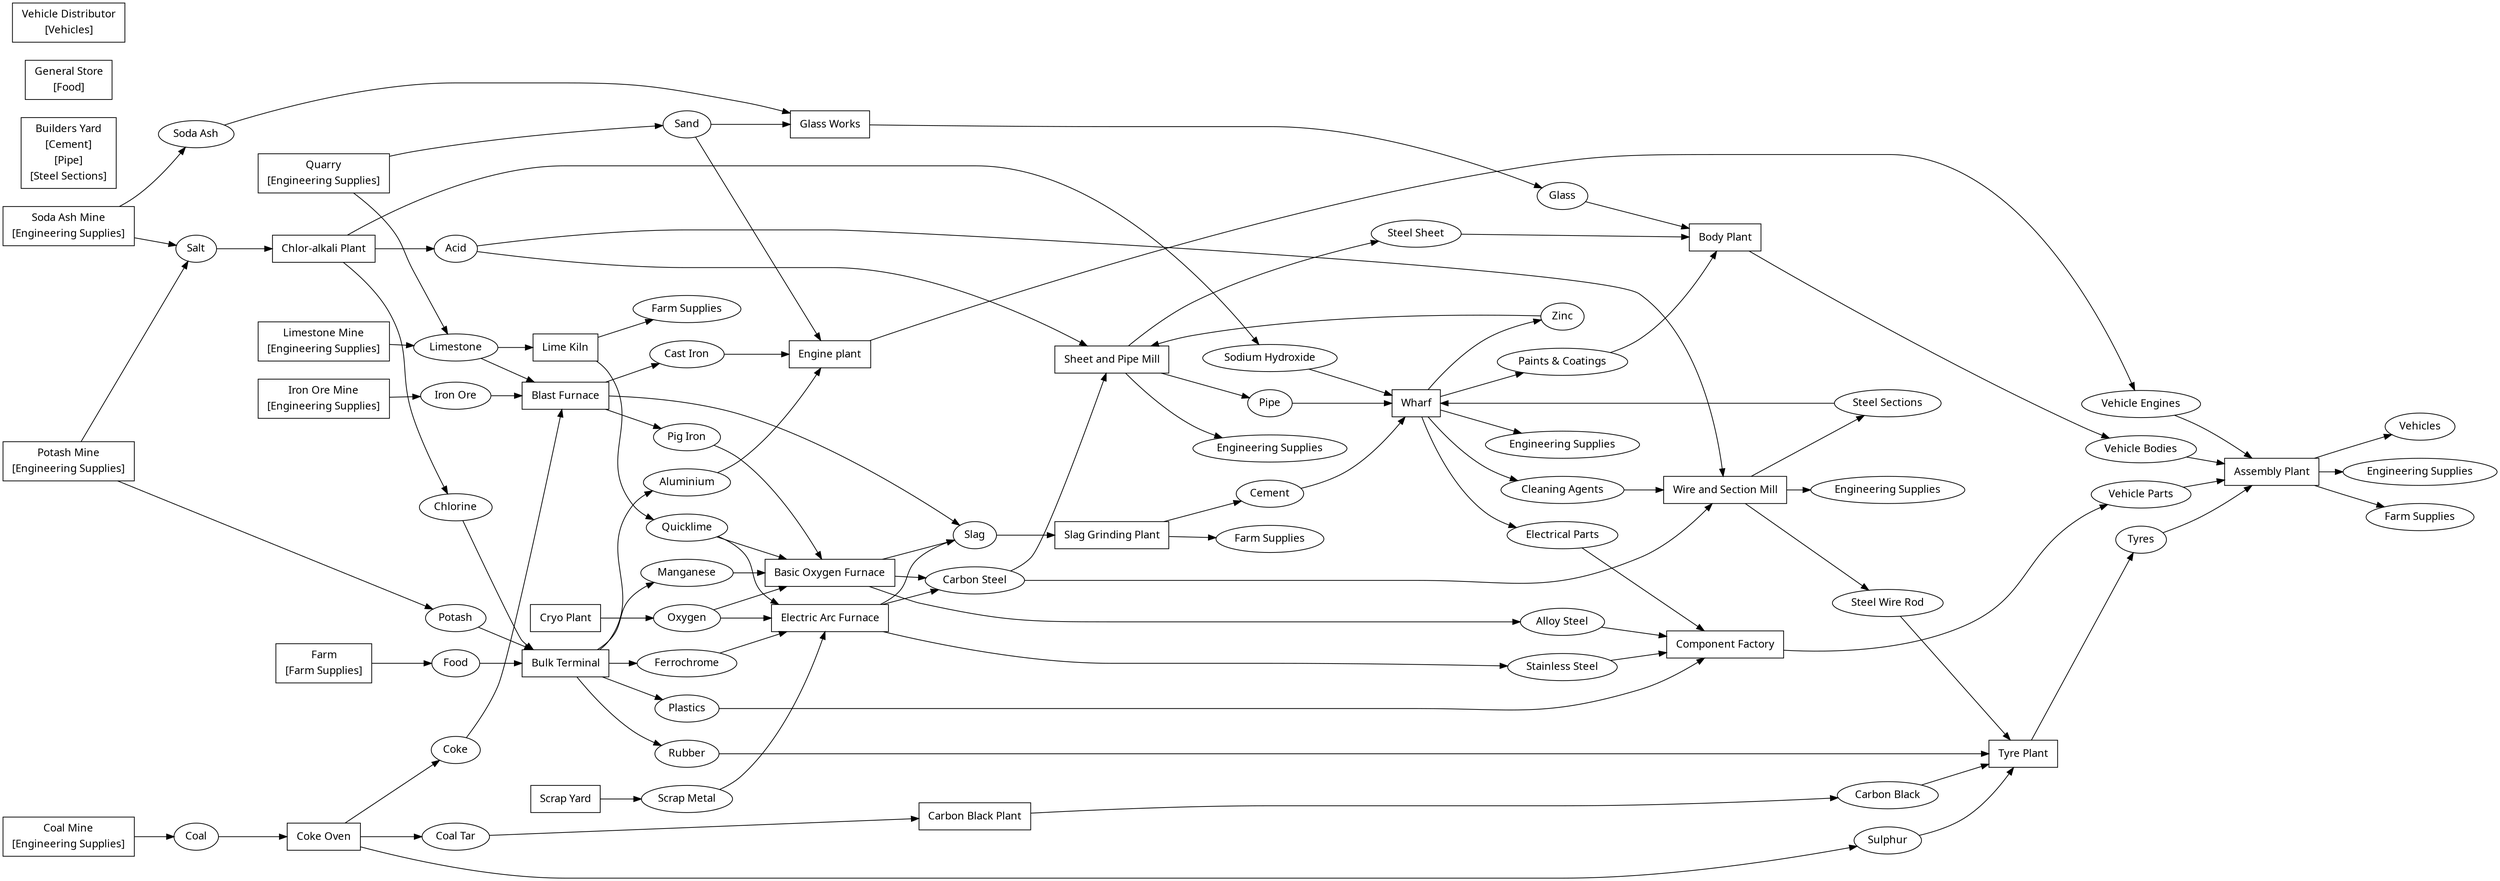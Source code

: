 digraph steeltown {
	graph [fname="docs/html/steeltown.dot",
		fontname="sans-serif",
		nodesep=0.33,
		rankdir=LR,
		ranksep=0.44,
		stylesheet="static/css/cargoflow_styles.css",
		tooltip=Steeltown
	];
	C_acid	[fontname="sans-serif",
		href="cargos.html#acid",
		id=acid,
		label=Acid,
		shape=ellipse,
		target=_top];
	I_sheet_and_pipe_mill	[fontname="sans-serif",
		href="industries.html#sheet_and_pipe_mill",
		id=sheet_and_pipe_mill,
		label=<
            <table border="0" cellborder="0">
                <tr><td>Sheet and Pipe Mill</td></tr>
                
                    
                    
                    
                
                    
                    
                    
                
                    
                    
                    
                
            </table>
        >,
		shape=box,
		target=_top,
		tooltip="Sheet and Pipe Mill"];
	C_acid -> I_sheet_and_pipe_mill	[tooltip="Acid -> Sheet and Pipe Mill",
		weight=3];
	I_wire_and_section_mill	[fontname="sans-serif",
		href="industries.html#wire_and_section_mill",
		id=wire_and_section_mill,
		label=<
            <table border="0" cellborder="0">
                <tr><td>Wire and Section Mill</td></tr>
                
                    
                    
                    
                
                    
                    
                    
                
                    
                    
                    
                
            </table>
        >,
		shape=box,
		target=_top,
		tooltip="Wire and Section Mill"];
	C_acid -> I_wire_and_section_mill	[tooltip="Acid -> Wire and Section Mill",
		weight=3];
	C_alloy_steel	[fontname="sans-serif",
		href="cargos.html#alloy_steel",
		id=alloy_steel,
		label="Alloy Steel",
		shape=ellipse,
		target=_top];
	I_component_factory	[fontname="sans-serif",
		href="industries.html#component_factory",
		id=component_factory,
		label=<
            <table border="0" cellborder="0">
                <tr><td>Component Factory</td></tr>
                
                    
                    
                    
                
                    
                    
                    
                
                    
                    
                    
                
                    
                    
                    
                
            </table>
        >,
		shape=box,
		target=_top,
		tooltip="Component Factory"];
	C_alloy_steel -> I_component_factory	[tooltip="Alloy Steel -> Component Factory",
		weight=4];
	C_aluminium	[fontname="sans-serif",
		href="cargos.html#aluminium",
		id=aluminium,
		label=Aluminium,
		shape=ellipse,
		target=_top];
	I_engine_plant	[fontname="sans-serif",
		href="industries.html#engine_plant",
		id=engine_plant,
		label=<
            <table border="0" cellborder="0">
                <tr><td>Engine plant</td></tr>
                
                    
                    
                    
                
                    
                    
                    
                
                    
                    
                    
                
            </table>
        >,
		shape=box,
		target=_top,
		tooltip="Engine plant"];
	C_aluminium -> I_engine_plant	[tooltip="Aluminium -> Engine plant",
		weight=3];
	C_carbon_black	[fontname="sans-serif",
		href="cargos.html#carbon_black",
		id=carbon_black,
		label="Carbon Black",
		shape=ellipse,
		target=_top];
	I_tyre_plant	[fontname="sans-serif",
		href="industries.html#tyre_plant",
		id=tyre_plant,
		label=<
            <table border="0" cellborder="0">
                <tr><td>Tyre Plant</td></tr>
                
                    
                    
                    
                
                    
                    
                    
                
                    
                    
                    
                
                    
                    
                    
                
            </table>
        >,
		shape=box,
		target=_top,
		tooltip="Tyre Plant"];
	C_carbon_black -> I_tyre_plant	[tooltip="Carbon Black -> Tyre Plant",
		weight=4];
	C_carbon_steel	[fontname="sans-serif",
		href="cargos.html#carbon_steel",
		id=carbon_steel,
		label="Carbon Steel",
		shape=ellipse,
		target=_top];
	C_carbon_steel -> I_sheet_and_pipe_mill	[tooltip="Carbon Steel -> Sheet and Pipe Mill",
		weight=3];
	C_carbon_steel -> I_wire_and_section_mill	[tooltip="Carbon Steel -> Wire and Section Mill",
		weight=3];
	C_cast_iron	[fontname="sans-serif",
		href="cargos.html#cast_iron",
		id=cast_iron,
		label="Cast Iron",
		shape=ellipse,
		target=_top];
	C_cast_iron -> I_engine_plant	[tooltip="Cast Iron -> Engine plant",
		weight=3];
	C_cement	[fontname="sans-serif",
		href="cargos.html#cement",
		id=cement,
		label=Cement,
		shape=ellipse,
		target=_top];
	I_wharf	[fontname="sans-serif",
		href="industries.html#wharf",
		id=wharf,
		label=<
            <table border="0" cellborder="0">
                <tr><td>Wharf</td></tr>
                
                    
                    
                    
                
                    
                    
                    
                
                    
                    
                    
                
                    
                    
                    
                
            </table>
        >,
		shape=box,
		target=_top,
		tooltip=Wharf];
	C_cement -> I_wharf	[tooltip="Cement -> Wharf",
		weight=4];
	C_chlorine	[fontname="sans-serif",
		href="cargos.html#chlorine",
		id=chlorine,
		label=Chlorine,
		shape=ellipse,
		target=_top];
	I_bulk_terminal	[fontname="sans-serif",
		href="industries.html#bulk_terminal",
		id=bulk_terminal,
		label=<
            <table border="0" cellborder="0">
                <tr><td>Bulk Terminal</td></tr>
                
                    
                    
                    
                
                    
                    
                    
                
                    
                    
                    
                
            </table>
        >,
		shape=box,
		target=_top,
		tooltip="Bulk Terminal"];
	C_chlorine -> I_bulk_terminal	[tooltip="Chlorine -> Bulk Terminal",
		weight=3];
	C_cleaning_agents	[fontname="sans-serif",
		href="cargos.html#cleaning_agents",
		id=cleaning_agents,
		label="Cleaning Agents",
		shape=ellipse,
		target=_top];
	C_cleaning_agents -> I_wire_and_section_mill	[tooltip="Cleaning Agents -> Wire and Section Mill",
		weight=3];
	C_coal	[fontname="sans-serif",
		href="cargos.html#coal",
		id=coal,
		label=Coal,
		shape=ellipse,
		target=_top];
	I_coke_oven	[fontname="sans-serif",
		href="industries.html#coke_oven",
		id=coke_oven,
		label=<
            <table border="0" cellborder="0">
                <tr><td>Coke Oven</td></tr>
                
                    
                    
                    
                
            </table>
        >,
		shape=box,
		target=_top,
		tooltip="Coke Oven"];
	C_coal -> I_coke_oven	[tooltip="Coal -> Coke Oven",
		weight=1];
	C_coal_tar	[fontname="sans-serif",
		href="cargos.html#coal_tar",
		id=coal_tar,
		label="Coal Tar",
		shape=ellipse,
		target=_top];
	I_carbon_black_plant	[fontname="sans-serif",
		href="industries.html#carbon_black_plant",
		id=carbon_black_plant,
		label=<
            <table border="0" cellborder="0">
                <tr><td>Carbon Black Plant</td></tr>
                
                    
                    
                    
                
            </table>
        >,
		shape=box,
		target=_top,
		tooltip="Carbon Black Plant"];
	C_coal_tar -> I_carbon_black_plant	[tooltip="Coal Tar -> Carbon Black Plant",
		weight=1];
	C_coke	[fontname="sans-serif",
		href="cargos.html#coke",
		id=coke,
		label=Coke,
		shape=ellipse,
		target=_top];
	I_blast_furnace	[fontname="sans-serif",
		href="industries.html#blast_furnace",
		id=blast_furnace,
		label=<
            <table border="0" cellborder="0">
                <tr><td>Blast Furnace</td></tr>
                
                    
                    
                    
                
                    
                    
                    
                
                    
                    
                    
                
            </table>
        >,
		shape=box,
		target=_top,
		tooltip="Blast Furnace"];
	C_coke -> I_blast_furnace	[tooltip="Coke -> Blast Furnace",
		weight=3];
	C_electrical_parts	[fontname="sans-serif",
		href="cargos.html#electrical_parts",
		id=electrical_parts,
		label="Electrical Parts",
		shape=ellipse,
		target=_top];
	C_electrical_parts -> I_component_factory	[tooltip="Electrical Parts -> Component Factory",
		weight=4];
	C_ferrochrome	[fontname="sans-serif",
		href="cargos.html#ferrochrome",
		id=ferrochrome,
		label=Ferrochrome,
		shape=ellipse,
		target=_top];
	I_electric_arc_furnace	[fontname="sans-serif",
		href="industries.html#electric_arc_furnace",
		id=electric_arc_furnace,
		label=<
            <table border="0" cellborder="0">
                <tr><td>Electric Arc Furnace</td></tr>
                
                    
                    
                    
                
                    
                    
                    
                
                    
                    
                    
                
                    
                    
                    
                
            </table>
        >,
		shape=box,
		target=_top,
		tooltip="Electric Arc Furnace"];
	C_ferrochrome -> I_electric_arc_furnace	[tooltip="Ferrochrome -> Electric Arc Furnace",
		weight=4];
	C_food	[fontname="sans-serif",
		href="cargos.html#food",
		id=food,
		label=Food,
		shape=ellipse,
		target=_top];
	C_food -> I_bulk_terminal	[tooltip="Food -> Bulk Terminal",
		weight=3];
	C_glass	[fontname="sans-serif",
		href="cargos.html#glass",
		id=glass,
		label=Glass,
		shape=ellipse,
		target=_top];
	I_body_plant	[fontname="sans-serif",
		href="industries.html#body_plant",
		id=body_plant,
		label=<
            <table border="0" cellborder="0">
                <tr><td>Body Plant</td></tr>
                
                    
                    
                    
                
                    
                    
                    
                
                    
                    
                    
                
            </table>
        >,
		shape=box,
		target=_top,
		tooltip="Body Plant"];
	C_glass -> I_body_plant	[tooltip="Glass -> Body Plant",
		weight=3];
	C_iron_ore	[fontname="sans-serif",
		href="cargos.html#iron_ore",
		id=iron_ore,
		label="Iron Ore",
		shape=ellipse,
		target=_top];
	C_iron_ore -> I_blast_furnace	[tooltip="Iron Ore -> Blast Furnace",
		weight=3];
	C_limestone	[fontname="sans-serif",
		href="cargos.html#limestone",
		id=limestone,
		label=Limestone,
		shape=ellipse,
		target=_top];
	C_limestone -> I_blast_furnace	[tooltip="Limestone -> Blast Furnace",
		weight=3];
	I_lime_kiln	[fontname="sans-serif",
		href="industries.html#lime_kiln",
		id=lime_kiln,
		label=<
            <table border="0" cellborder="0">
                <tr><td>Lime Kiln</td></tr>
                
                    
                    
                    
                
            </table>
        >,
		shape=box,
		target=_top,
		tooltip="Lime Kiln"];
	C_limestone -> I_lime_kiln	[tooltip="Limestone -> Lime Kiln",
		weight=1];
	C_manganese	[fontname="sans-serif",
		href="cargos.html#manganese",
		id=manganese,
		label=Manganese,
		shape=ellipse,
		target=_top];
	I_basic_oxygen_furnace	[fontname="sans-serif",
		href="industries.html#basic_oxygen_furnace",
		id=basic_oxygen_furnace,
		label=<
            <table border="0" cellborder="0">
                <tr><td>Basic Oxygen Furnace</td></tr>
                
                    
                    
                    
                
                    
                    
                    
                
                    
                    
                    
                
                    
                    
                    
                
            </table>
        >,
		shape=box,
		target=_top,
		tooltip="Basic Oxygen Furnace"];
	C_manganese -> I_basic_oxygen_furnace	[tooltip="Manganese -> Basic Oxygen Furnace",
		weight=4];
	C_oxygen	[fontname="sans-serif",
		href="cargos.html#oxygen",
		id=oxygen,
		label=Oxygen,
		shape=ellipse,
		target=_top];
	C_oxygen -> I_basic_oxygen_furnace	[tooltip="Oxygen -> Basic Oxygen Furnace",
		weight=4];
	C_oxygen -> I_electric_arc_furnace	[tooltip="Oxygen -> Electric Arc Furnace",
		weight=4];
	C_paints_and_coatings	[fontname="sans-serif",
		href="cargos.html#paints_and_coatings",
		id=paints_and_coatings,
		label="Paints &amp; Coatings",
		shape=ellipse,
		target=_top];
	C_paints_and_coatings -> I_body_plant	[tooltip="Paints &amp; Coatings -> Body Plant",
		weight=3];
	C_pig_iron	[fontname="sans-serif",
		href="cargos.html#pig_iron",
		id=pig_iron,
		label="Pig Iron",
		shape=ellipse,
		target=_top];
	C_pig_iron -> I_basic_oxygen_furnace	[tooltip="Pig Iron -> Basic Oxygen Furnace",
		weight=4];
	C_pipe	[fontname="sans-serif",
		href="cargos.html#pipe",
		id=pipe,
		label=Pipe,
		shape=ellipse,
		target=_top];
	C_pipe -> I_wharf	[tooltip="Pipe -> Wharf",
		weight=4];
	C_plastics	[fontname="sans-serif",
		href="cargos.html#plastics",
		id=plastics,
		label=Plastics,
		shape=ellipse,
		target=_top];
	C_plastics -> I_component_factory	[tooltip="Plastics -> Component Factory",
		weight=4];
	C_potash	[fontname="sans-serif",
		href="cargos.html#potash",
		id=potash,
		label=Potash,
		shape=ellipse,
		target=_top];
	C_potash -> I_bulk_terminal	[tooltip="Potash -> Bulk Terminal",
		weight=3];
	C_quicklime	[fontname="sans-serif",
		href="cargos.html#quicklime",
		id=quicklime,
		label=Quicklime,
		shape=ellipse,
		target=_top];
	C_quicklime -> I_basic_oxygen_furnace	[tooltip="Quicklime -> Basic Oxygen Furnace",
		weight=4];
	C_quicklime -> I_electric_arc_furnace	[tooltip="Quicklime -> Electric Arc Furnace",
		weight=4];
	C_rubber	[fontname="sans-serif",
		href="cargos.html#rubber",
		id=rubber,
		label=Rubber,
		shape=ellipse,
		target=_top];
	C_rubber -> I_tyre_plant	[tooltip="Rubber -> Tyre Plant",
		weight=4];
	C_salt	[fontname="sans-serif",
		href="cargos.html#salt",
		id=salt,
		label=Salt,
		shape=ellipse,
		target=_top];
	I_chlor_alkali_plant	[fontname="sans-serif",
		href="industries.html#chlor_alkali_plant",
		id=chlor_alkali_plant,
		label=<
            <table border="0" cellborder="0">
                <tr><td>Chlor-alkali Plant</td></tr>
                
                    
                    
                    
                
            </table>
        >,
		shape=box,
		target=_top,
		tooltip="Chlor-alkali Plant"];
	C_salt -> I_chlor_alkali_plant	[tooltip="Salt -> Chlor-alkali Plant",
		weight=1];
	C_sand	[fontname="sans-serif",
		href="cargos.html#sand",
		id=sand,
		label=Sand,
		shape=ellipse,
		target=_top];
	C_sand -> I_engine_plant	[tooltip="Sand -> Engine plant",
		weight=3];
	I_glass_works	[fontname="sans-serif",
		href="industries.html#glass_works",
		id=glass_works,
		label=<
            <table border="0" cellborder="0">
                <tr><td>Glass Works</td></tr>
                
                    
                    
                    
                
                    
                    
                    
                
            </table>
        >,
		shape=box,
		target=_top,
		tooltip="Glass Works"];
	C_sand -> I_glass_works	[tooltip="Sand -> Glass Works",
		weight=2];
	C_scrap_metal	[fontname="sans-serif",
		href="cargos.html#scrap_metal",
		id=scrap_metal,
		label="Scrap Metal",
		shape=ellipse,
		target=_top];
	C_scrap_metal -> I_electric_arc_furnace	[tooltip="Scrap Metal -> Electric Arc Furnace",
		weight=4];
	C_slag	[fontname="sans-serif",
		href="cargos.html#slag",
		id=slag,
		label=Slag,
		shape=ellipse,
		target=_top];
	I_slag_grinding_plant	[fontname="sans-serif",
		href="industries.html#slag_grinding_plant",
		id=slag_grinding_plant,
		label=<
            <table border="0" cellborder="0">
                <tr><td>Slag Grinding Plant</td></tr>
                
                    
                    
                    
                
            </table>
        >,
		shape=box,
		target=_top,
		tooltip="Slag Grinding Plant"];
	C_slag -> I_slag_grinding_plant	[tooltip="Slag -> Slag Grinding Plant",
		weight=1];
	C_soda_ash	[fontname="sans-serif",
		href="cargos.html#soda_ash",
		id=soda_ash,
		label="Soda Ash",
		shape=ellipse,
		target=_top];
	C_soda_ash -> I_glass_works	[tooltip="Soda Ash -> Glass Works",
		weight=2];
	C_lye	[fontname="sans-serif",
		href="cargos.html#lye",
		id=lye,
		label="Sodium Hydroxide",
		shape=ellipse,
		target=_top];
	C_lye -> I_wharf	[tooltip="Sodium Hydroxide -> Wharf",
		weight=4];
	C_stainless_steel	[fontname="sans-serif",
		href="cargos.html#stainless_steel",
		id=stainless_steel,
		label="Stainless Steel",
		shape=ellipse,
		target=_top];
	C_stainless_steel -> I_component_factory	[tooltip="Stainless Steel -> Component Factory",
		weight=4];
	C_steel_sections	[fontname="sans-serif",
		href="cargos.html#steel_sections",
		id=steel_sections,
		label="Steel Sections",
		shape=ellipse,
		target=_top];
	C_steel_sections -> I_wharf	[tooltip="Steel Sections -> Wharf",
		weight=4];
	C_steel_sheet	[fontname="sans-serif",
		href="cargos.html#steel_sheet",
		id=steel_sheet,
		label="Steel Sheet",
		shape=ellipse,
		target=_top];
	C_steel_sheet -> I_body_plant	[tooltip="Steel Sheet -> Body Plant",
		weight=3];
	C_steel_wire_rod	[fontname="sans-serif",
		href="cargos.html#steel_wire_rod",
		id=steel_wire_rod,
		label="Steel Wire Rod",
		shape=ellipse,
		target=_top];
	C_steel_wire_rod -> I_tyre_plant	[tooltip="Steel Wire Rod -> Tyre Plant",
		weight=4];
	C_sulphur	[fontname="sans-serif",
		href="cargos.html#sulphur",
		id=sulphur,
		label=Sulphur,
		shape=ellipse,
		target=_top];
	C_sulphur -> I_tyre_plant	[tooltip="Sulphur -> Tyre Plant",
		weight=4];
	C_tyres	[fontname="sans-serif",
		href="cargos.html#tyres",
		id=tyres,
		label=Tyres,
		shape=ellipse,
		target=_top];
	I_assembly_plant	[fontname="sans-serif",
		href="industries.html#assembly_plant",
		id=assembly_plant,
		label=<
            <table border="0" cellborder="0">
                <tr><td>Assembly Plant</td></tr>
                
                    
                    
                    
                
                    
                    
                    
                
                    
                    
                    
                
                    
                    
                    
                
            </table>
        >,
		shape=box,
		target=_top,
		tooltip="Assembly Plant"];
	C_tyres -> I_assembly_plant	[tooltip="Tyres -> Assembly Plant",
		weight=4];
	C_vehicle_bodies	[fontname="sans-serif",
		href="cargos.html#vehicle_bodies",
		id=vehicle_bodies,
		label="Vehicle Bodies",
		shape=ellipse,
		target=_top];
	C_vehicle_bodies -> I_assembly_plant	[tooltip="Vehicle Bodies -> Assembly Plant",
		weight=4];
	C_vehicle_engines	[fontname="sans-serif",
		href="cargos.html#vehicle_engines",
		id=vehicle_engines,
		label="Vehicle Engines",
		shape=ellipse,
		target=_top];
	C_vehicle_engines -> I_assembly_plant	[tooltip="Vehicle Engines -> Assembly Plant",
		weight=4];
	C_vehicle_parts	[fontname="sans-serif",
		href="cargos.html#vehicle_parts",
		id=vehicle_parts,
		label="Vehicle Parts",
		shape=ellipse,
		target=_top];
	C_vehicle_parts -> I_assembly_plant	[tooltip="Vehicle Parts -> Assembly Plant",
		weight=4];
	C_vehicles	[fontname="sans-serif",
		href="cargos.html#vehicles",
		id=vehicles,
		label=Vehicles,
		shape=ellipse,
		target=_top];
	C_zinc	[fontname="sans-serif",
		href="cargos.html#zinc",
		id=zinc,
		label=Zinc,
		shape=ellipse,
		target=_top];
	C_zinc -> I_sheet_and_pipe_mill	[tooltip="Zinc -> Sheet and Pipe Mill",
		weight=3];
	I_assembly_plant -> C_vehicles	[tooltip="Assembly Plant -> Vehicles",
		weight=3];
	C_engineering_supplies_assembly_plant	[fontname="sans-serif",
		href="cargos.html#engineering_supplies",
		id=engineering_supplies,
		label="Engineering Supplies",
		shape=ellipse,
		target=_top];
	I_assembly_plant -> C_engineering_supplies_assembly_plant	[tooltip="Assembly Plant -> Engineering Supplies",
		weight=3];
	C_farm_supplies_assembly_plant	[fontname="sans-serif",
		href="cargos.html#farm_supplies",
		id=farm_supplies,
		label="Farm Supplies",
		shape=ellipse,
		target=_top];
	I_assembly_plant -> C_farm_supplies_assembly_plant	[tooltip="Assembly Plant -> Farm Supplies",
		weight=3];
	I_basic_oxygen_furnace -> C_alloy_steel	[tooltip="Basic Oxygen Furnace -> Alloy Steel",
		weight=3];
	I_basic_oxygen_furnace -> C_carbon_steel	[tooltip="Basic Oxygen Furnace -> Carbon Steel",
		weight=3];
	I_basic_oxygen_furnace -> C_slag	[tooltip="Basic Oxygen Furnace -> Slag",
		weight=3];
	I_blast_furnace -> C_cast_iron	[tooltip="Blast Furnace -> Cast Iron",
		weight=3];
	I_blast_furnace -> C_pig_iron	[tooltip="Blast Furnace -> Pig Iron",
		weight=3];
	I_blast_furnace -> C_slag	[tooltip="Blast Furnace -> Slag",
		weight=3];
	I_body_plant -> C_vehicle_bodies	[tooltip="Body Plant -> Vehicle Bodies",
		weight=1];
	I_builders_yard	[fontname="sans-serif",
		href="industries.html#builders_yard",
		id=builders_yard,
		label=<
            <table border="0" cellborder="0">
                <tr><td>Builders Yard</td></tr>
                
                    
                    
                    
                        <tr><td>[Cement]</td></tr>
                    
                
                    
                    
                    
                        <tr><td>[Pipe]</td></tr>
                    
                
                    
                    
                    
                        <tr><td>[Steel Sections]</td></tr>
                    
                
            </table>
        >,
		shape=box,
		target=_top,
		tooltip="Builders Yard"];
	I_bulk_terminal -> C_aluminium	[tooltip="Bulk Terminal -> Aluminium",
		weight=5];
	I_bulk_terminal -> C_ferrochrome	[tooltip="Bulk Terminal -> Ferrochrome",
		weight=5];
	I_bulk_terminal -> C_manganese	[tooltip="Bulk Terminal -> Manganese",
		weight=5];
	I_bulk_terminal -> C_plastics	[tooltip="Bulk Terminal -> Plastics",
		weight=5];
	I_bulk_terminal -> C_rubber	[tooltip="Bulk Terminal -> Rubber",
		weight=5];
	I_carbon_black_plant -> C_carbon_black	[tooltip="Carbon Black Plant -> Carbon Black",
		weight=1];
	I_chlor_alkali_plant -> C_acid	[tooltip="Chlor-alkali Plant -> Acid",
		weight=3];
	I_chlor_alkali_plant -> C_chlorine	[tooltip="Chlor-alkali Plant -> Chlorine",
		weight=3];
	I_chlor_alkali_plant -> C_lye	[tooltip="Chlor-alkali Plant -> Sodium Hydroxide",
		weight=3];
	I_coal_mine	[fontname="sans-serif",
		href="industries.html#coal_mine",
		id=coal_mine,
		label=<
            <table border="0" cellborder="0">
                <tr><td>Coal Mine</td></tr>
                
                    
                        <tr><td>[Engineering Supplies]</td></tr>
                    
                    
                    
                
            </table>
        >,
		shape=box,
		target=_top,
		tooltip="Coal Mine"];
	I_coal_mine -> C_coal	[tooltip="Coal Mine -> Coal",
		weight=1];
	I_coke_oven -> C_coal_tar	[tooltip="Coke Oven -> Coal Tar",
		weight=3];
	I_coke_oven -> C_coke	[tooltip="Coke Oven -> Coke",
		weight=3];
	I_coke_oven -> C_sulphur	[tooltip="Coke Oven -> Sulphur",
		weight=3];
	I_component_factory -> C_vehicle_parts	[tooltip="Component Factory -> Vehicle Parts",
		weight=1];
	I_cryo_plant	[fontname="sans-serif",
		href="industries.html#cryo_plant",
		id=cryo_plant,
		label=<
            <table border="0" cellborder="0">
                <tr><td>Cryo Plant</td></tr>
                
            </table>
        >,
		shape=box,
		target=_top,
		tooltip="Cryo Plant"];
	I_cryo_plant -> C_oxygen	[tooltip="Cryo Plant -> Oxygen",
		weight=1];
	I_electric_arc_furnace -> C_carbon_steel	[tooltip="Electric Arc Furnace -> Carbon Steel",
		weight=3];
	I_electric_arc_furnace -> C_slag	[tooltip="Electric Arc Furnace -> Slag",
		weight=3];
	I_electric_arc_furnace -> C_stainless_steel	[tooltip="Electric Arc Furnace -> Stainless Steel",
		weight=3];
	I_engine_plant -> C_vehicle_engines	[tooltip="Engine plant -> Vehicle Engines",
		weight=1];
	I_farm	[fontname="sans-serif",
		href="industries.html#farm",
		id=farm,
		label=<
            <table border="0" cellborder="0">
                <tr><td>Farm</td></tr>
                
                    
                        <tr><td>[Farm Supplies]</td></tr>
                    
                    
                    
                
            </table>
        >,
		shape=box,
		target=_top,
		tooltip=Farm];
	I_farm -> C_food	[tooltip="Farm -> Food",
		weight=1];
	I_general_store	[fontname="sans-serif",
		href="industries.html#general_store",
		id=general_store,
		label=<
            <table border="0" cellborder="0">
                <tr><td>General Store</td></tr>
                
                    
                    
                    
                        <tr><td>[Food]</td></tr>
                    
                
            </table>
        >,
		shape=box,
		target=_top,
		tooltip="General Store"];
	I_glass_works -> C_glass	[tooltip="Glass Works -> Glass",
		weight=1];
	I_iron_ore_mine	[fontname="sans-serif",
		href="industries.html#iron_ore_mine",
		id=iron_ore_mine,
		label=<
            <table border="0" cellborder="0">
                <tr><td>Iron Ore Mine</td></tr>
                
                    
                        <tr><td>[Engineering Supplies]</td></tr>
                    
                    
                    
                
            </table>
        >,
		shape=box,
		target=_top,
		tooltip="Iron Ore Mine"];
	I_iron_ore_mine -> C_iron_ore	[tooltip="Iron Ore Mine -> Iron Ore",
		weight=1];
	I_lime_kiln -> C_quicklime	[tooltip="Lime Kiln -> Quicklime",
		weight=2];
	C_farm_supplies_lime_kiln	[fontname="sans-serif",
		href="cargos.html#farm_supplies",
		id=farm_supplies,
		label="Farm Supplies",
		shape=ellipse,
		target=_top];
	I_lime_kiln -> C_farm_supplies_lime_kiln	[tooltip="Lime Kiln -> Farm Supplies",
		weight=2];
	I_limestone_mine	[fontname="sans-serif",
		href="industries.html#limestone_mine",
		id=limestone_mine,
		label=<
            <table border="0" cellborder="0">
                <tr><td>Limestone Mine</td></tr>
                
                    
                        <tr><td>[Engineering Supplies]</td></tr>
                    
                    
                    
                
            </table>
        >,
		shape=box,
		target=_top,
		tooltip="Limestone Mine"];
	I_limestone_mine -> C_limestone	[tooltip="Limestone Mine -> Limestone",
		weight=1];
	I_potash_mine	[fontname="sans-serif",
		href="industries.html#potash_mine",
		id=potash_mine,
		label=<
            <table border="0" cellborder="0">
                <tr><td>Potash Mine</td></tr>
                
                    
                        <tr><td>[Engineering Supplies]</td></tr>
                    
                    
                    
                
            </table>
        >,
		shape=box,
		target=_top,
		tooltip="Potash Mine"];
	I_potash_mine -> C_potash	[tooltip="Potash Mine -> Potash",
		weight=2];
	I_potash_mine -> C_salt	[tooltip="Potash Mine -> Salt",
		weight=2];
	I_quarry	[fontname="sans-serif",
		href="industries.html#quarry",
		id=quarry,
		label=<
            <table border="0" cellborder="0">
                <tr><td>Quarry</td></tr>
                
                    
                        <tr><td>[Engineering Supplies]</td></tr>
                    
                    
                    
                
            </table>
        >,
		shape=box,
		target=_top,
		tooltip=Quarry];
	I_quarry -> C_limestone	[tooltip="Quarry -> Limestone",
		weight=2];
	I_quarry -> C_sand	[tooltip="Quarry -> Sand",
		weight=2];
	I_junk_yard	[fontname="sans-serif",
		href="industries.html#junk_yard",
		id=junk_yard,
		label=<
            <table border="0" cellborder="0">
                <tr><td>Scrap Yard</td></tr>
                
            </table>
        >,
		shape=box,
		target=_top,
		tooltip="Scrap Yard"];
	I_junk_yard -> C_scrap_metal	[tooltip="Scrap Yard -> Scrap Metal",
		weight=1];
	I_sheet_and_pipe_mill -> C_pipe	[tooltip="Sheet and Pipe Mill -> Pipe",
		weight=3];
	I_sheet_and_pipe_mill -> C_steel_sheet	[tooltip="Sheet and Pipe Mill -> Steel Sheet",
		weight=3];
	C_engineering_supplies_sheet_and_pipe_mill	[fontname="sans-serif",
		href="cargos.html#engineering_supplies",
		id=engineering_supplies,
		label="Engineering Supplies",
		shape=ellipse,
		target=_top];
	I_sheet_and_pipe_mill -> C_engineering_supplies_sheet_and_pipe_mill	[tooltip="Sheet and Pipe Mill -> Engineering Supplies",
		weight=3];
	I_slag_grinding_plant -> C_cement	[tooltip="Slag Grinding Plant -> Cement",
		weight=2];
	C_farm_supplies_slag_grinding_plant	[fontname="sans-serif",
		href="cargos.html#farm_supplies",
		id=farm_supplies,
		label="Farm Supplies",
		shape=ellipse,
		target=_top];
	I_slag_grinding_plant -> C_farm_supplies_slag_grinding_plant	[tooltip="Slag Grinding Plant -> Farm Supplies",
		weight=2];
	I_soda_ash_mine	[fontname="sans-serif",
		href="industries.html#soda_ash_mine",
		id=soda_ash_mine,
		label=<
            <table border="0" cellborder="0">
                <tr><td>Soda Ash Mine</td></tr>
                
                    
                        <tr><td>[Engineering Supplies]</td></tr>
                    
                    
                    
                
            </table>
        >,
		shape=box,
		target=_top,
		tooltip="Soda Ash Mine"];
	I_soda_ash_mine -> C_salt	[tooltip="Soda Ash Mine -> Salt",
		weight=2];
	I_soda_ash_mine -> C_soda_ash	[tooltip="Soda Ash Mine -> Soda Ash",
		weight=2];
	I_tyre_plant -> C_tyres	[tooltip="Tyre Plant -> Tyres",
		weight=1];
	I_vehicle_distributor	[fontname="sans-serif",
		href="industries.html#vehicle_distributor",
		id=vehicle_distributor,
		label=<
            <table border="0" cellborder="0">
                <tr><td>Vehicle Distributor</td></tr>
                
                    
                    
                    
                        <tr><td>[Vehicles]</td></tr>
                    
                
            </table>
        >,
		shape=box,
		target=_top,
		tooltip="Vehicle Distributor"];
	I_wharf -> C_cleaning_agents	[tooltip="Wharf -> Cleaning Agents",
		weight=5];
	I_wharf -> C_electrical_parts	[tooltip="Wharf -> Electrical Parts",
		weight=5];
	I_wharf -> C_paints_and_coatings	[tooltip="Wharf -> Paints &amp; Coatings",
		weight=5];
	I_wharf -> C_zinc	[tooltip="Wharf -> Zinc",
		weight=5];
	C_engineering_supplies_wharf	[fontname="sans-serif",
		href="cargos.html#engineering_supplies",
		id=engineering_supplies,
		label="Engineering Supplies",
		shape=ellipse,
		target=_top];
	I_wharf -> C_engineering_supplies_wharf	[tooltip="Wharf -> Engineering Supplies",
		weight=5];
	I_wire_and_section_mill -> C_steel_sections	[tooltip="Wire and Section Mill -> Steel Sections",
		weight=3];
	I_wire_and_section_mill -> C_steel_wire_rod	[tooltip="Wire and Section Mill -> Steel Wire Rod",
		weight=3];
	C_engineering_supplies_wire_and_section_mill	[fontname="sans-serif",
		href="cargos.html#engineering_supplies",
		id=engineering_supplies,
		label="Engineering Supplies",
		shape=ellipse,
		target=_top];
	I_wire_and_section_mill -> C_engineering_supplies_wire_and_section_mill	[tooltip="Wire and Section Mill -> Engineering Supplies",
		weight=3];
}
